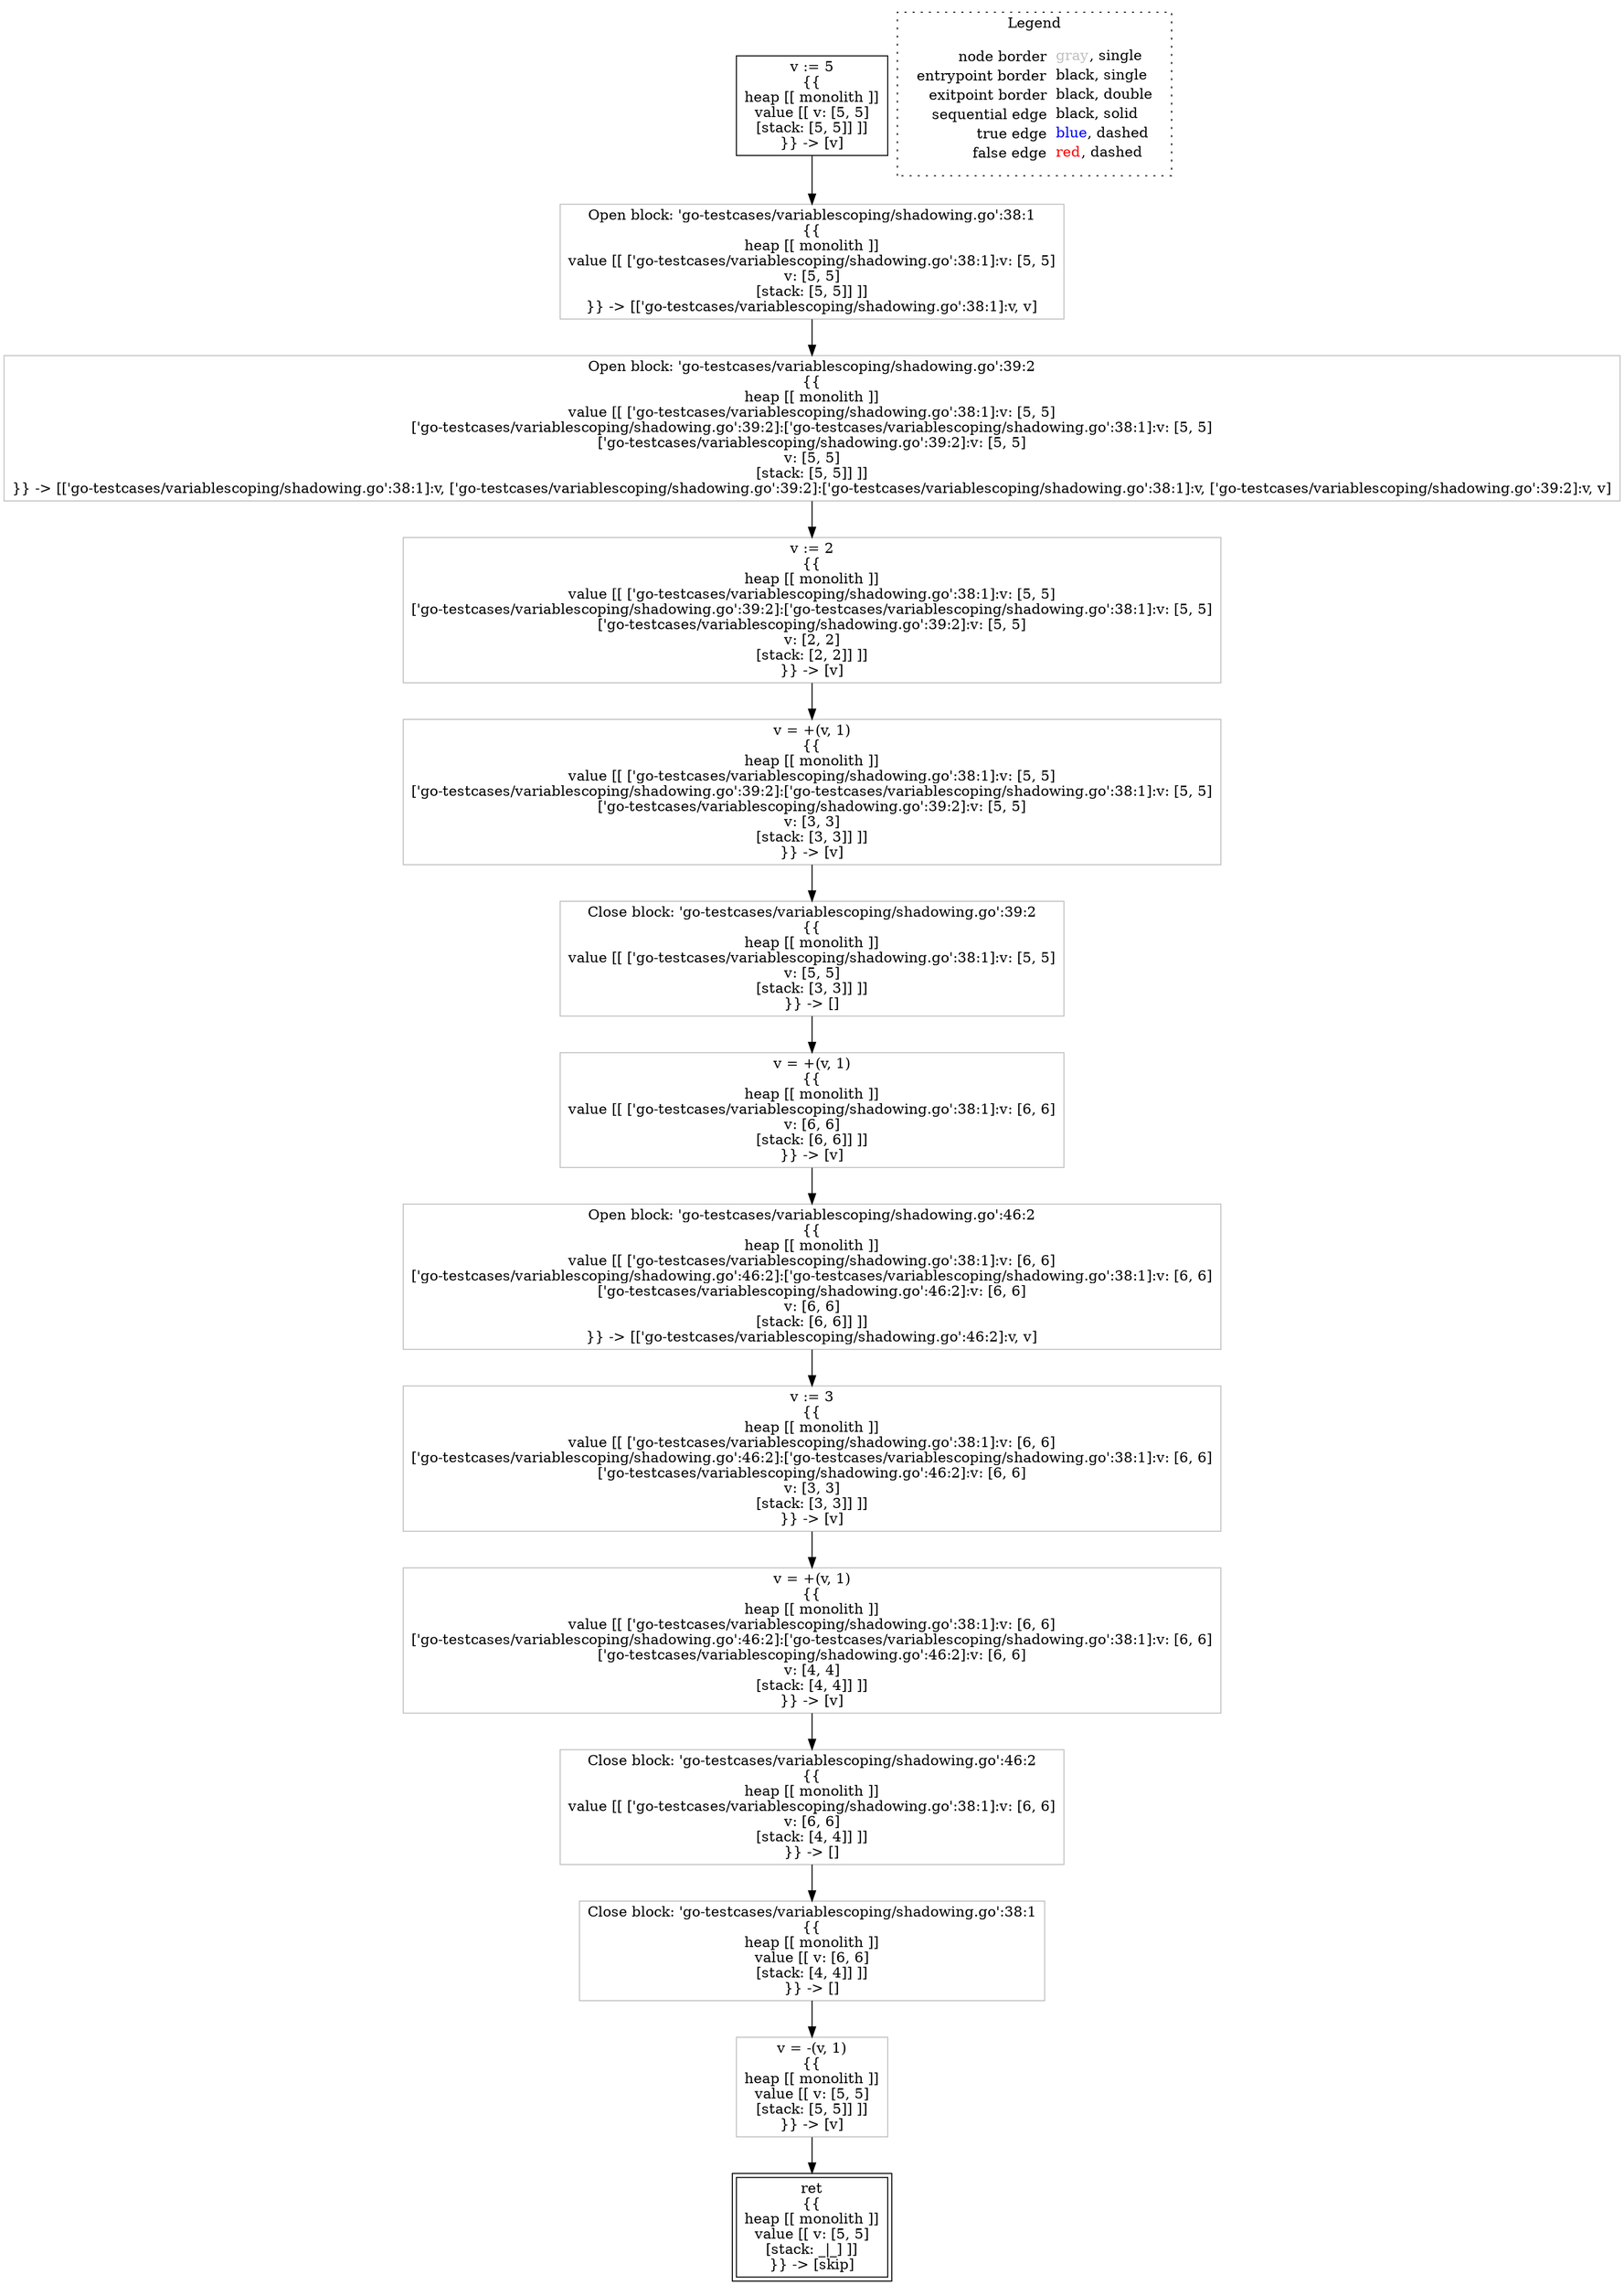 digraph {
	"node0" [shape="rect",color="black",label=<v := 5<BR/>{{<BR/>heap [[ monolith ]]<BR/>value [[ v: [5, 5]<BR/>[stack: [5, 5]] ]]<BR/>}} -&gt; [v]>];
	"node1" [shape="rect",color="gray",label=<Close block: 'go-testcases/variablescoping/shadowing.go':39:2<BR/>{{<BR/>heap [[ monolith ]]<BR/>value [[ ['go-testcases/variablescoping/shadowing.go':38:1]:v: [5, 5]<BR/>v: [5, 5]<BR/>[stack: [3, 3]] ]]<BR/>}} -&gt; []>];
	"node2" [shape="rect",color="gray",label=<v = +(v, 1)<BR/>{{<BR/>heap [[ monolith ]]<BR/>value [[ ['go-testcases/variablescoping/shadowing.go':38:1]:v: [6, 6]<BR/>['go-testcases/variablescoping/shadowing.go':46:2]:['go-testcases/variablescoping/shadowing.go':38:1]:v: [6, 6]<BR/>['go-testcases/variablescoping/shadowing.go':46:2]:v: [6, 6]<BR/>v: [4, 4]<BR/>[stack: [4, 4]] ]]<BR/>}} -&gt; [v]>];
	"node3" [shape="rect",color="gray",label=<Open block: 'go-testcases/variablescoping/shadowing.go':46:2<BR/>{{<BR/>heap [[ monolith ]]<BR/>value [[ ['go-testcases/variablescoping/shadowing.go':38:1]:v: [6, 6]<BR/>['go-testcases/variablescoping/shadowing.go':46:2]:['go-testcases/variablescoping/shadowing.go':38:1]:v: [6, 6]<BR/>['go-testcases/variablescoping/shadowing.go':46:2]:v: [6, 6]<BR/>v: [6, 6]<BR/>[stack: [6, 6]] ]]<BR/>}} -&gt; [['go-testcases/variablescoping/shadowing.go':46:2]:v, v]>];
	"node4" [shape="rect",color="gray",label=<v := 2<BR/>{{<BR/>heap [[ monolith ]]<BR/>value [[ ['go-testcases/variablescoping/shadowing.go':38:1]:v: [5, 5]<BR/>['go-testcases/variablescoping/shadowing.go':39:2]:['go-testcases/variablescoping/shadowing.go':38:1]:v: [5, 5]<BR/>['go-testcases/variablescoping/shadowing.go':39:2]:v: [5, 5]<BR/>v: [2, 2]<BR/>[stack: [2, 2]] ]]<BR/>}} -&gt; [v]>];
	"node5" [shape="rect",color="gray",label=<v = +(v, 1)<BR/>{{<BR/>heap [[ monolith ]]<BR/>value [[ ['go-testcases/variablescoping/shadowing.go':38:1]:v: [6, 6]<BR/>v: [6, 6]<BR/>[stack: [6, 6]] ]]<BR/>}} -&gt; [v]>];
	"node6" [shape="rect",color="gray",label=<v := 3<BR/>{{<BR/>heap [[ monolith ]]<BR/>value [[ ['go-testcases/variablescoping/shadowing.go':38:1]:v: [6, 6]<BR/>['go-testcases/variablescoping/shadowing.go':46:2]:['go-testcases/variablescoping/shadowing.go':38:1]:v: [6, 6]<BR/>['go-testcases/variablescoping/shadowing.go':46:2]:v: [6, 6]<BR/>v: [3, 3]<BR/>[stack: [3, 3]] ]]<BR/>}} -&gt; [v]>];
	"node7" [shape="rect",color="gray",label=<Close block: 'go-testcases/variablescoping/shadowing.go':46:2<BR/>{{<BR/>heap [[ monolith ]]<BR/>value [[ ['go-testcases/variablescoping/shadowing.go':38:1]:v: [6, 6]<BR/>v: [6, 6]<BR/>[stack: [4, 4]] ]]<BR/>}} -&gt; []>];
	"node8" [shape="rect",color="gray",label=<v = -(v, 1)<BR/>{{<BR/>heap [[ monolith ]]<BR/>value [[ v: [5, 5]<BR/>[stack: [5, 5]] ]]<BR/>}} -&gt; [v]>];
	"node9" [shape="rect",color="gray",label=<Open block: 'go-testcases/variablescoping/shadowing.go':38:1<BR/>{{<BR/>heap [[ monolith ]]<BR/>value [[ ['go-testcases/variablescoping/shadowing.go':38:1]:v: [5, 5]<BR/>v: [5, 5]<BR/>[stack: [5, 5]] ]]<BR/>}} -&gt; [['go-testcases/variablescoping/shadowing.go':38:1]:v, v]>];
	"node10" [shape="rect",color="gray",label=<Open block: 'go-testcases/variablescoping/shadowing.go':39:2<BR/>{{<BR/>heap [[ monolith ]]<BR/>value [[ ['go-testcases/variablescoping/shadowing.go':38:1]:v: [5, 5]<BR/>['go-testcases/variablescoping/shadowing.go':39:2]:['go-testcases/variablescoping/shadowing.go':38:1]:v: [5, 5]<BR/>['go-testcases/variablescoping/shadowing.go':39:2]:v: [5, 5]<BR/>v: [5, 5]<BR/>[stack: [5, 5]] ]]<BR/>}} -&gt; [['go-testcases/variablescoping/shadowing.go':38:1]:v, ['go-testcases/variablescoping/shadowing.go':39:2]:['go-testcases/variablescoping/shadowing.go':38:1]:v, ['go-testcases/variablescoping/shadowing.go':39:2]:v, v]>];
	"node11" [shape="rect",color="gray",label=<v = +(v, 1)<BR/>{{<BR/>heap [[ monolith ]]<BR/>value [[ ['go-testcases/variablescoping/shadowing.go':38:1]:v: [5, 5]<BR/>['go-testcases/variablescoping/shadowing.go':39:2]:['go-testcases/variablescoping/shadowing.go':38:1]:v: [5, 5]<BR/>['go-testcases/variablescoping/shadowing.go':39:2]:v: [5, 5]<BR/>v: [3, 3]<BR/>[stack: [3, 3]] ]]<BR/>}} -&gt; [v]>];
	"node12" [shape="rect",color="gray",label=<Close block: 'go-testcases/variablescoping/shadowing.go':38:1<BR/>{{<BR/>heap [[ monolith ]]<BR/>value [[ v: [6, 6]<BR/>[stack: [4, 4]] ]]<BR/>}} -&gt; []>];
	"node13" [shape="rect",color="black",peripheries="2",label=<ret<BR/>{{<BR/>heap [[ monolith ]]<BR/>value [[ v: [5, 5]<BR/>[stack: _|_] ]]<BR/>}} -&gt; [skip]>];
	"node1" -> "node5" [color="black"];
	"node2" -> "node7" [color="black"];
	"node3" -> "node6" [color="black"];
	"node0" -> "node9" [color="black"];
	"node4" -> "node11" [color="black"];
	"node5" -> "node3" [color="black"];
	"node6" -> "node2" [color="black"];
	"node7" -> "node12" [color="black"];
	"node8" -> "node13" [color="black"];
	"node9" -> "node10" [color="black"];
	"node10" -> "node4" [color="black"];
	"node11" -> "node1" [color="black"];
	"node12" -> "node8" [color="black"];
subgraph cluster_legend {
	label="Legend";
	style=dotted;
	node [shape=plaintext];
	"legend" [label=<<table border="0" cellpadding="2" cellspacing="0" cellborder="0"><tr><td align="right">node border&nbsp;</td><td align="left"><font color="gray">gray</font>, single</td></tr><tr><td align="right">entrypoint border&nbsp;</td><td align="left"><font color="black">black</font>, single</td></tr><tr><td align="right">exitpoint border&nbsp;</td><td align="left"><font color="black">black</font>, double</td></tr><tr><td align="right">sequential edge&nbsp;</td><td align="left"><font color="black">black</font>, solid</td></tr><tr><td align="right">true edge&nbsp;</td><td align="left"><font color="blue">blue</font>, dashed</td></tr><tr><td align="right">false edge&nbsp;</td><td align="left"><font color="red">red</font>, dashed</td></tr></table>>];
}

}
